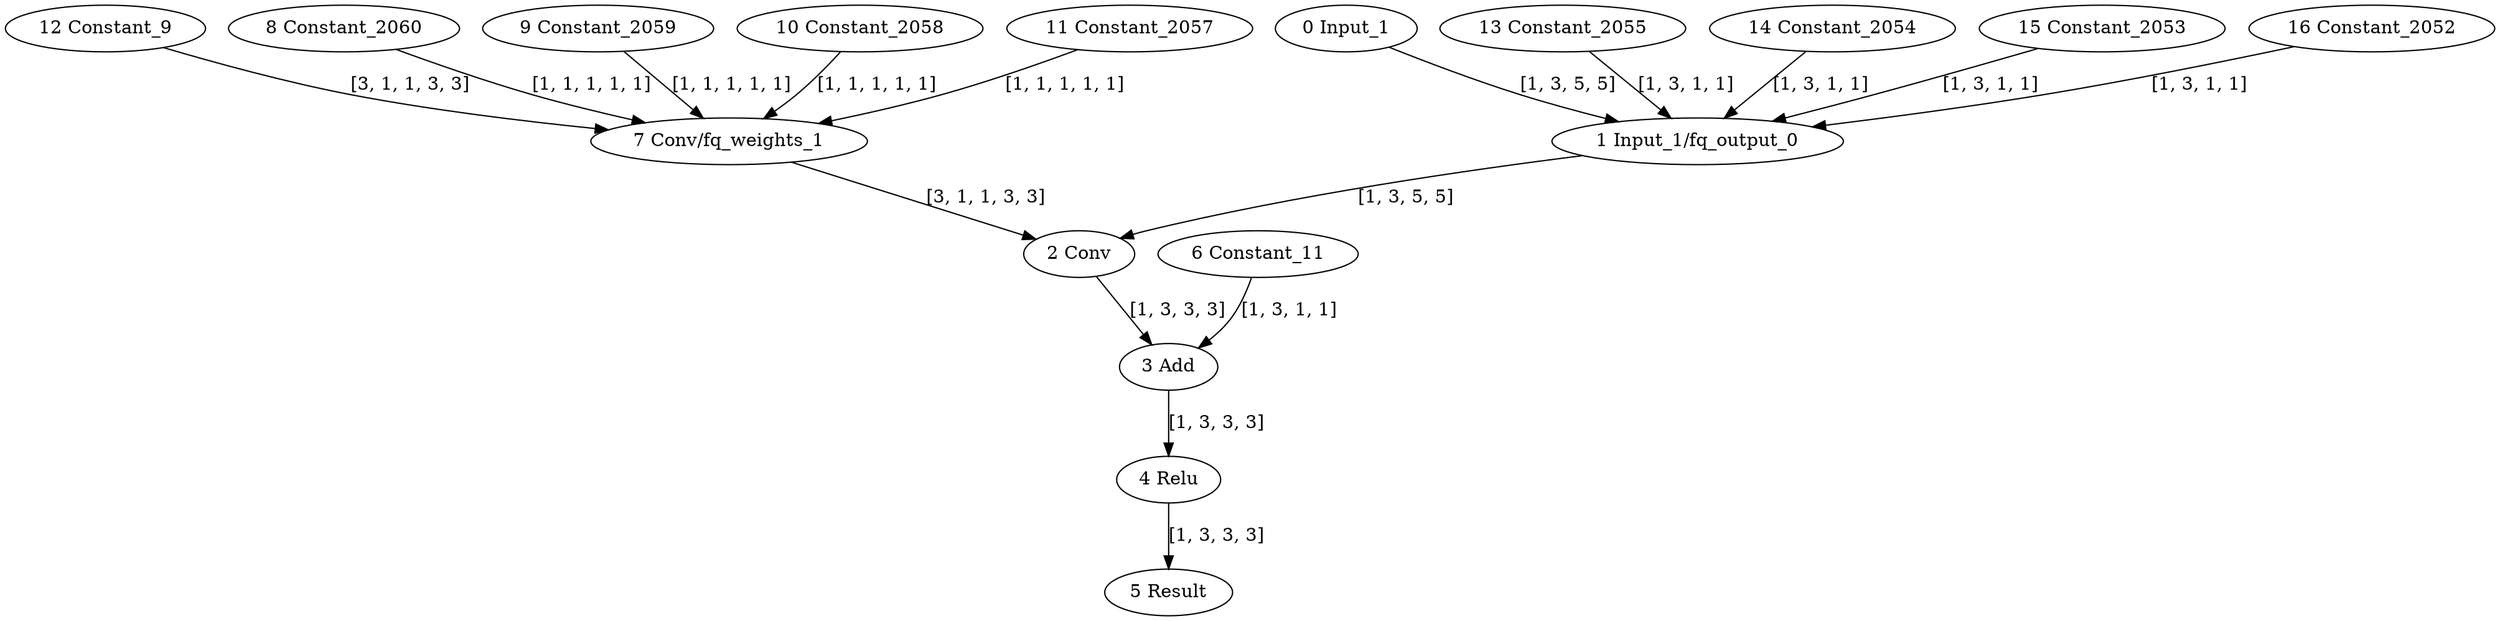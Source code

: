 strict digraph  {
"0 Input_1" [id=0, type=Parameter];
"1 Input_1/fq_output_0" [id=1, type=FakeQuantize];
"2 Conv" [id=2, type=GroupConvolution];
"3 Add" [id=3, type=Add];
"4 Relu" [id=4, type=Relu];
"5 Result" [id=5, type=Result];
"6 Constant_11" [id=6, type=Constant];
"7 Conv/fq_weights_1" [id=7, type=FakeQuantize];
"8 Constant_2060" [id=8, type=Constant];
"9 Constant_2059" [id=9, type=Constant];
"10 Constant_2058" [id=10, type=Constant];
"11 Constant_2057" [id=11, type=Constant];
"12 Constant_9" [id=12, type=Constant];
"13 Constant_2055" [id=13, type=Constant];
"14 Constant_2054" [id=14, type=Constant];
"15 Constant_2053" [id=15, type=Constant];
"16 Constant_2052" [id=16, type=Constant];
"0 Input_1" -> "1 Input_1/fq_output_0"  [label="[1, 3, 5, 5]", style=solid];
"1 Input_1/fq_output_0" -> "2 Conv"  [label="[1, 3, 5, 5]", style=solid];
"2 Conv" -> "3 Add"  [label="[1, 3, 3, 3]", style=solid];
"3 Add" -> "4 Relu"  [label="[1, 3, 3, 3]", style=solid];
"4 Relu" -> "5 Result"  [label="[1, 3, 3, 3]", style=solid];
"6 Constant_11" -> "3 Add"  [label="[1, 3, 1, 1]", style=solid];
"7 Conv/fq_weights_1" -> "2 Conv"  [label="[3, 1, 1, 3, 3]", style=solid];
"8 Constant_2060" -> "7 Conv/fq_weights_1"  [label="[1, 1, 1, 1, 1]", style=solid];
"9 Constant_2059" -> "7 Conv/fq_weights_1"  [label="[1, 1, 1, 1, 1]", style=solid];
"10 Constant_2058" -> "7 Conv/fq_weights_1"  [label="[1, 1, 1, 1, 1]", style=solid];
"11 Constant_2057" -> "7 Conv/fq_weights_1"  [label="[1, 1, 1, 1, 1]", style=solid];
"12 Constant_9" -> "7 Conv/fq_weights_1"  [label="[3, 1, 1, 3, 3]", style=solid];
"13 Constant_2055" -> "1 Input_1/fq_output_0"  [label="[1, 3, 1, 1]", style=solid];
"14 Constant_2054" -> "1 Input_1/fq_output_0"  [label="[1, 3, 1, 1]", style=solid];
"15 Constant_2053" -> "1 Input_1/fq_output_0"  [label="[1, 3, 1, 1]", style=solid];
"16 Constant_2052" -> "1 Input_1/fq_output_0"  [label="[1, 3, 1, 1]", style=solid];
}
